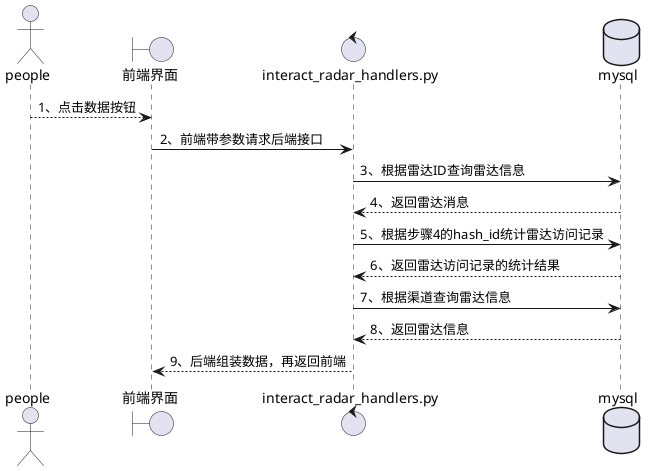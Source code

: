 @startuml
actor people as people
boundary 前端界面 as web
control interact_radar_handlers.py as handler
database mysql as mysql

people --> web:1、点击数据按钮
web ->handler:2、前端带参数请求后端接口
handler -> mysql:3、根据雷达ID查询雷达信息
mysql -->handler:4、返回雷达消息
handler -> mysql:5、根据步骤4的hash_id统计雷达访问记录
mysql -->handler:6、返回雷达访问记录的统计结果
handler -> mysql:7、根据渠道查询雷达信息
mysql -->handler:8、返回雷达信息
handler -->web:9、后端组装数据，再返回前端

@enduml